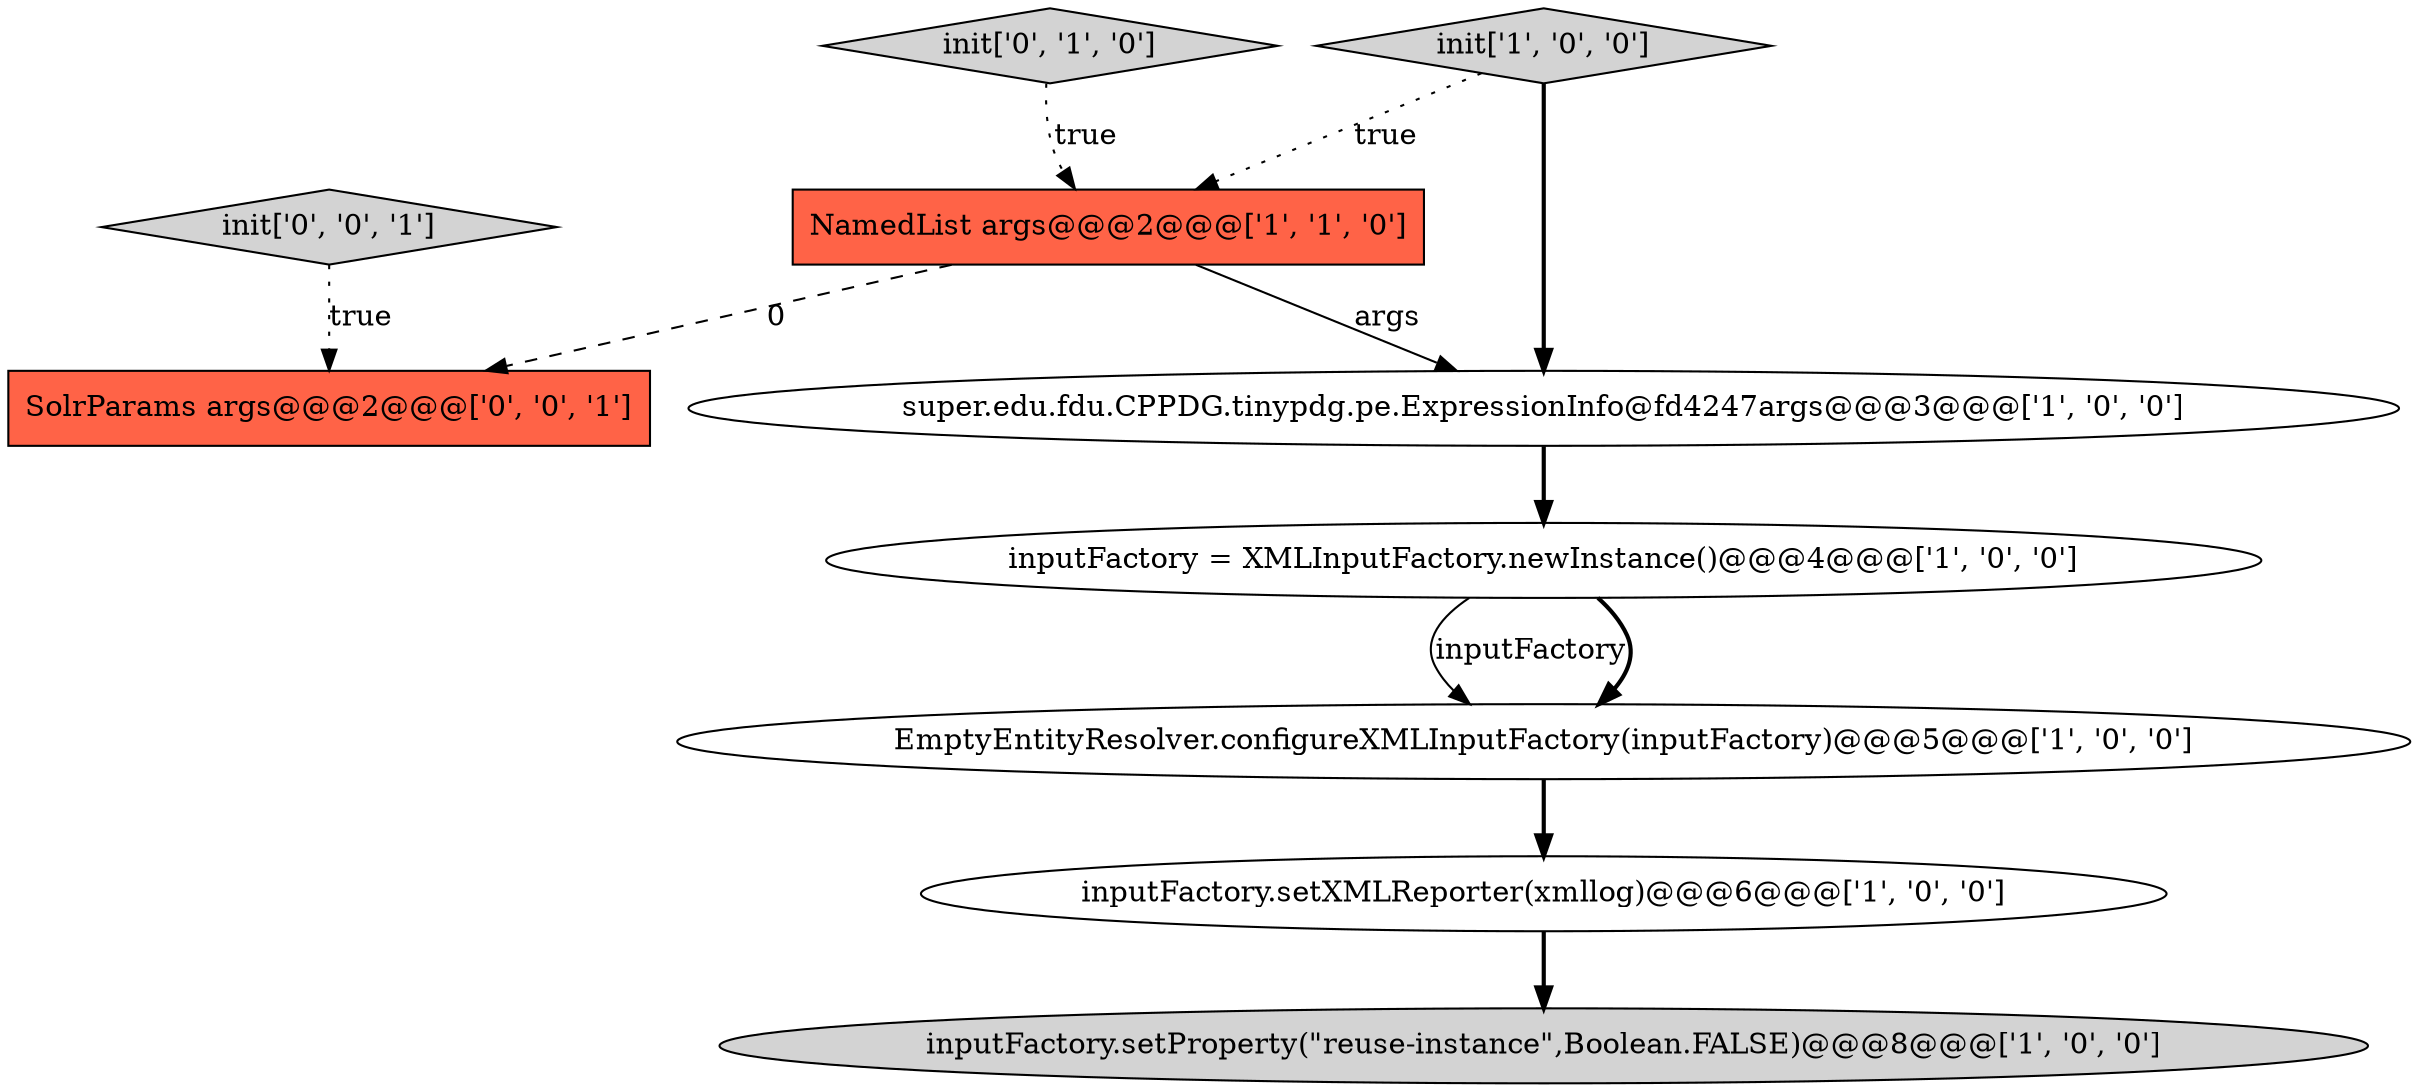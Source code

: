 digraph {
1 [style = filled, label = "inputFactory = XMLInputFactory.newInstance()@@@4@@@['1', '0', '0']", fillcolor = white, shape = ellipse image = "AAA0AAABBB1BBB"];
5 [style = filled, label = "NamedList args@@@2@@@['1', '1', '0']", fillcolor = tomato, shape = box image = "AAA0AAABBB1BBB"];
8 [style = filled, label = "SolrParams args@@@2@@@['0', '0', '1']", fillcolor = tomato, shape = box image = "AAA0AAABBB3BBB"];
7 [style = filled, label = "init['0', '1', '0']", fillcolor = lightgray, shape = diamond image = "AAA0AAABBB2BBB"];
9 [style = filled, label = "init['0', '0', '1']", fillcolor = lightgray, shape = diamond image = "AAA0AAABBB3BBB"];
0 [style = filled, label = "EmptyEntityResolver.configureXMLInputFactory(inputFactory)@@@5@@@['1', '0', '0']", fillcolor = white, shape = ellipse image = "AAA0AAABBB1BBB"];
3 [style = filled, label = "inputFactory.setProperty(\"reuse-instance\",Boolean.FALSE)@@@8@@@['1', '0', '0']", fillcolor = lightgray, shape = ellipse image = "AAA0AAABBB1BBB"];
6 [style = filled, label = "inputFactory.setXMLReporter(xmllog)@@@6@@@['1', '0', '0']", fillcolor = white, shape = ellipse image = "AAA0AAABBB1BBB"];
4 [style = filled, label = "init['1', '0', '0']", fillcolor = lightgray, shape = diamond image = "AAA0AAABBB1BBB"];
2 [style = filled, label = "super.edu.fdu.CPPDG.tinypdg.pe.ExpressionInfo@fd4247args@@@3@@@['1', '0', '0']", fillcolor = white, shape = ellipse image = "AAA0AAABBB1BBB"];
0->6 [style = bold, label=""];
4->5 [style = dotted, label="true"];
5->8 [style = dashed, label="0"];
5->2 [style = solid, label="args"];
9->8 [style = dotted, label="true"];
1->0 [style = solid, label="inputFactory"];
2->1 [style = bold, label=""];
6->3 [style = bold, label=""];
4->2 [style = bold, label=""];
1->0 [style = bold, label=""];
7->5 [style = dotted, label="true"];
}
